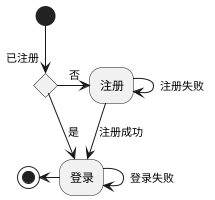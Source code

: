 ﻿@startuml

(*) --> if "已注册" then
--> [是] 登录
else
-> [否] 注册
注册 --> [注册失败] 注册
--> [注册成功] 登录
endif
登录 --> [登录失败] 登录
登录 -left-> (*)

@enduml